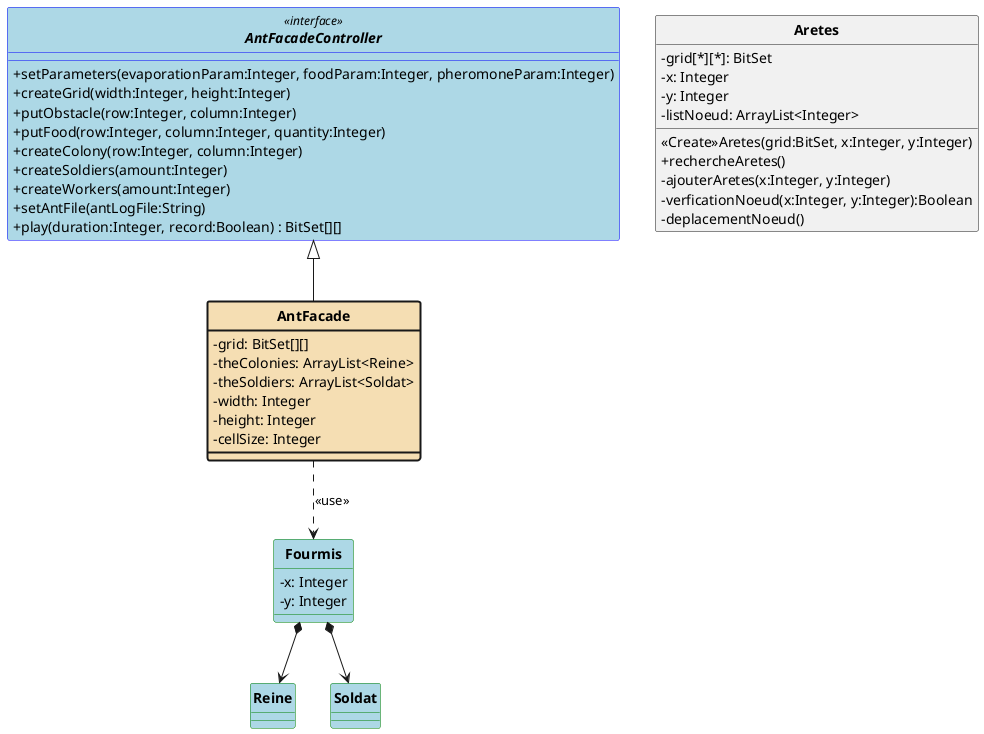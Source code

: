 @startuml
'https://plantuml.com/class-diagram

skinparam style strictuml
skinparam classAttributeIconSize 0
skinparam classFontStyle Bold
hide enum methods


interface AntFacadeController <<interface>> #lightblue;line:blue {
    +setParameters(evaporationParam:Integer, foodParam:Integer, pheromoneParam:Integer)
    +createGrid(width:Integer, height:Integer)
    +putObstacle(row:Integer, column:Integer)
    +putFood(row:Integer, column:Integer, quantity:Integer)
    +createColony(row:Integer, column:Integer)
    +createSoldiers(amount:Integer)
    +createWorkers(amount:Integer)
    +setAntFile(antLogFile:String)
    +play(duration:Integer, record:Boolean) : BitSet[][]

}

class AntFacade #back:Wheat;line.bold {
    -grid: BitSet[][]
    -theColonies: ArrayList<Reine>
    -theSoldiers: ArrayList<Soldat>
    -width: Integer
    -height: Integer
    -cellSize: Integer
}

class Aretes {
    -grid[*][*]: BitSet
    -x: Integer
    -y: Integer
    -listNoeud: ArrayList<Integer>

    <<Create>>Aretes(grid:BitSet, x:Integer, y:Integer)
    +rechercheAretes()
    -ajouterAretes(x:Integer, y:Integer)
    -verficationNoeud(x:Integer, y:Integer):Boolean
    -deplacementNoeud()
}

class Fourmis #lightblue;line:green {
    -x: Integer
    -y: Integer
}

class Reine #lightblue;line:green {

}

class Soldat #lightblue;line:green {

}

AntFacadeController <|-- AntFacade
AntFacade ..> Fourmis : <<use>>
Fourmis *--> Reine
Fourmis *--> Soldat

@enduml